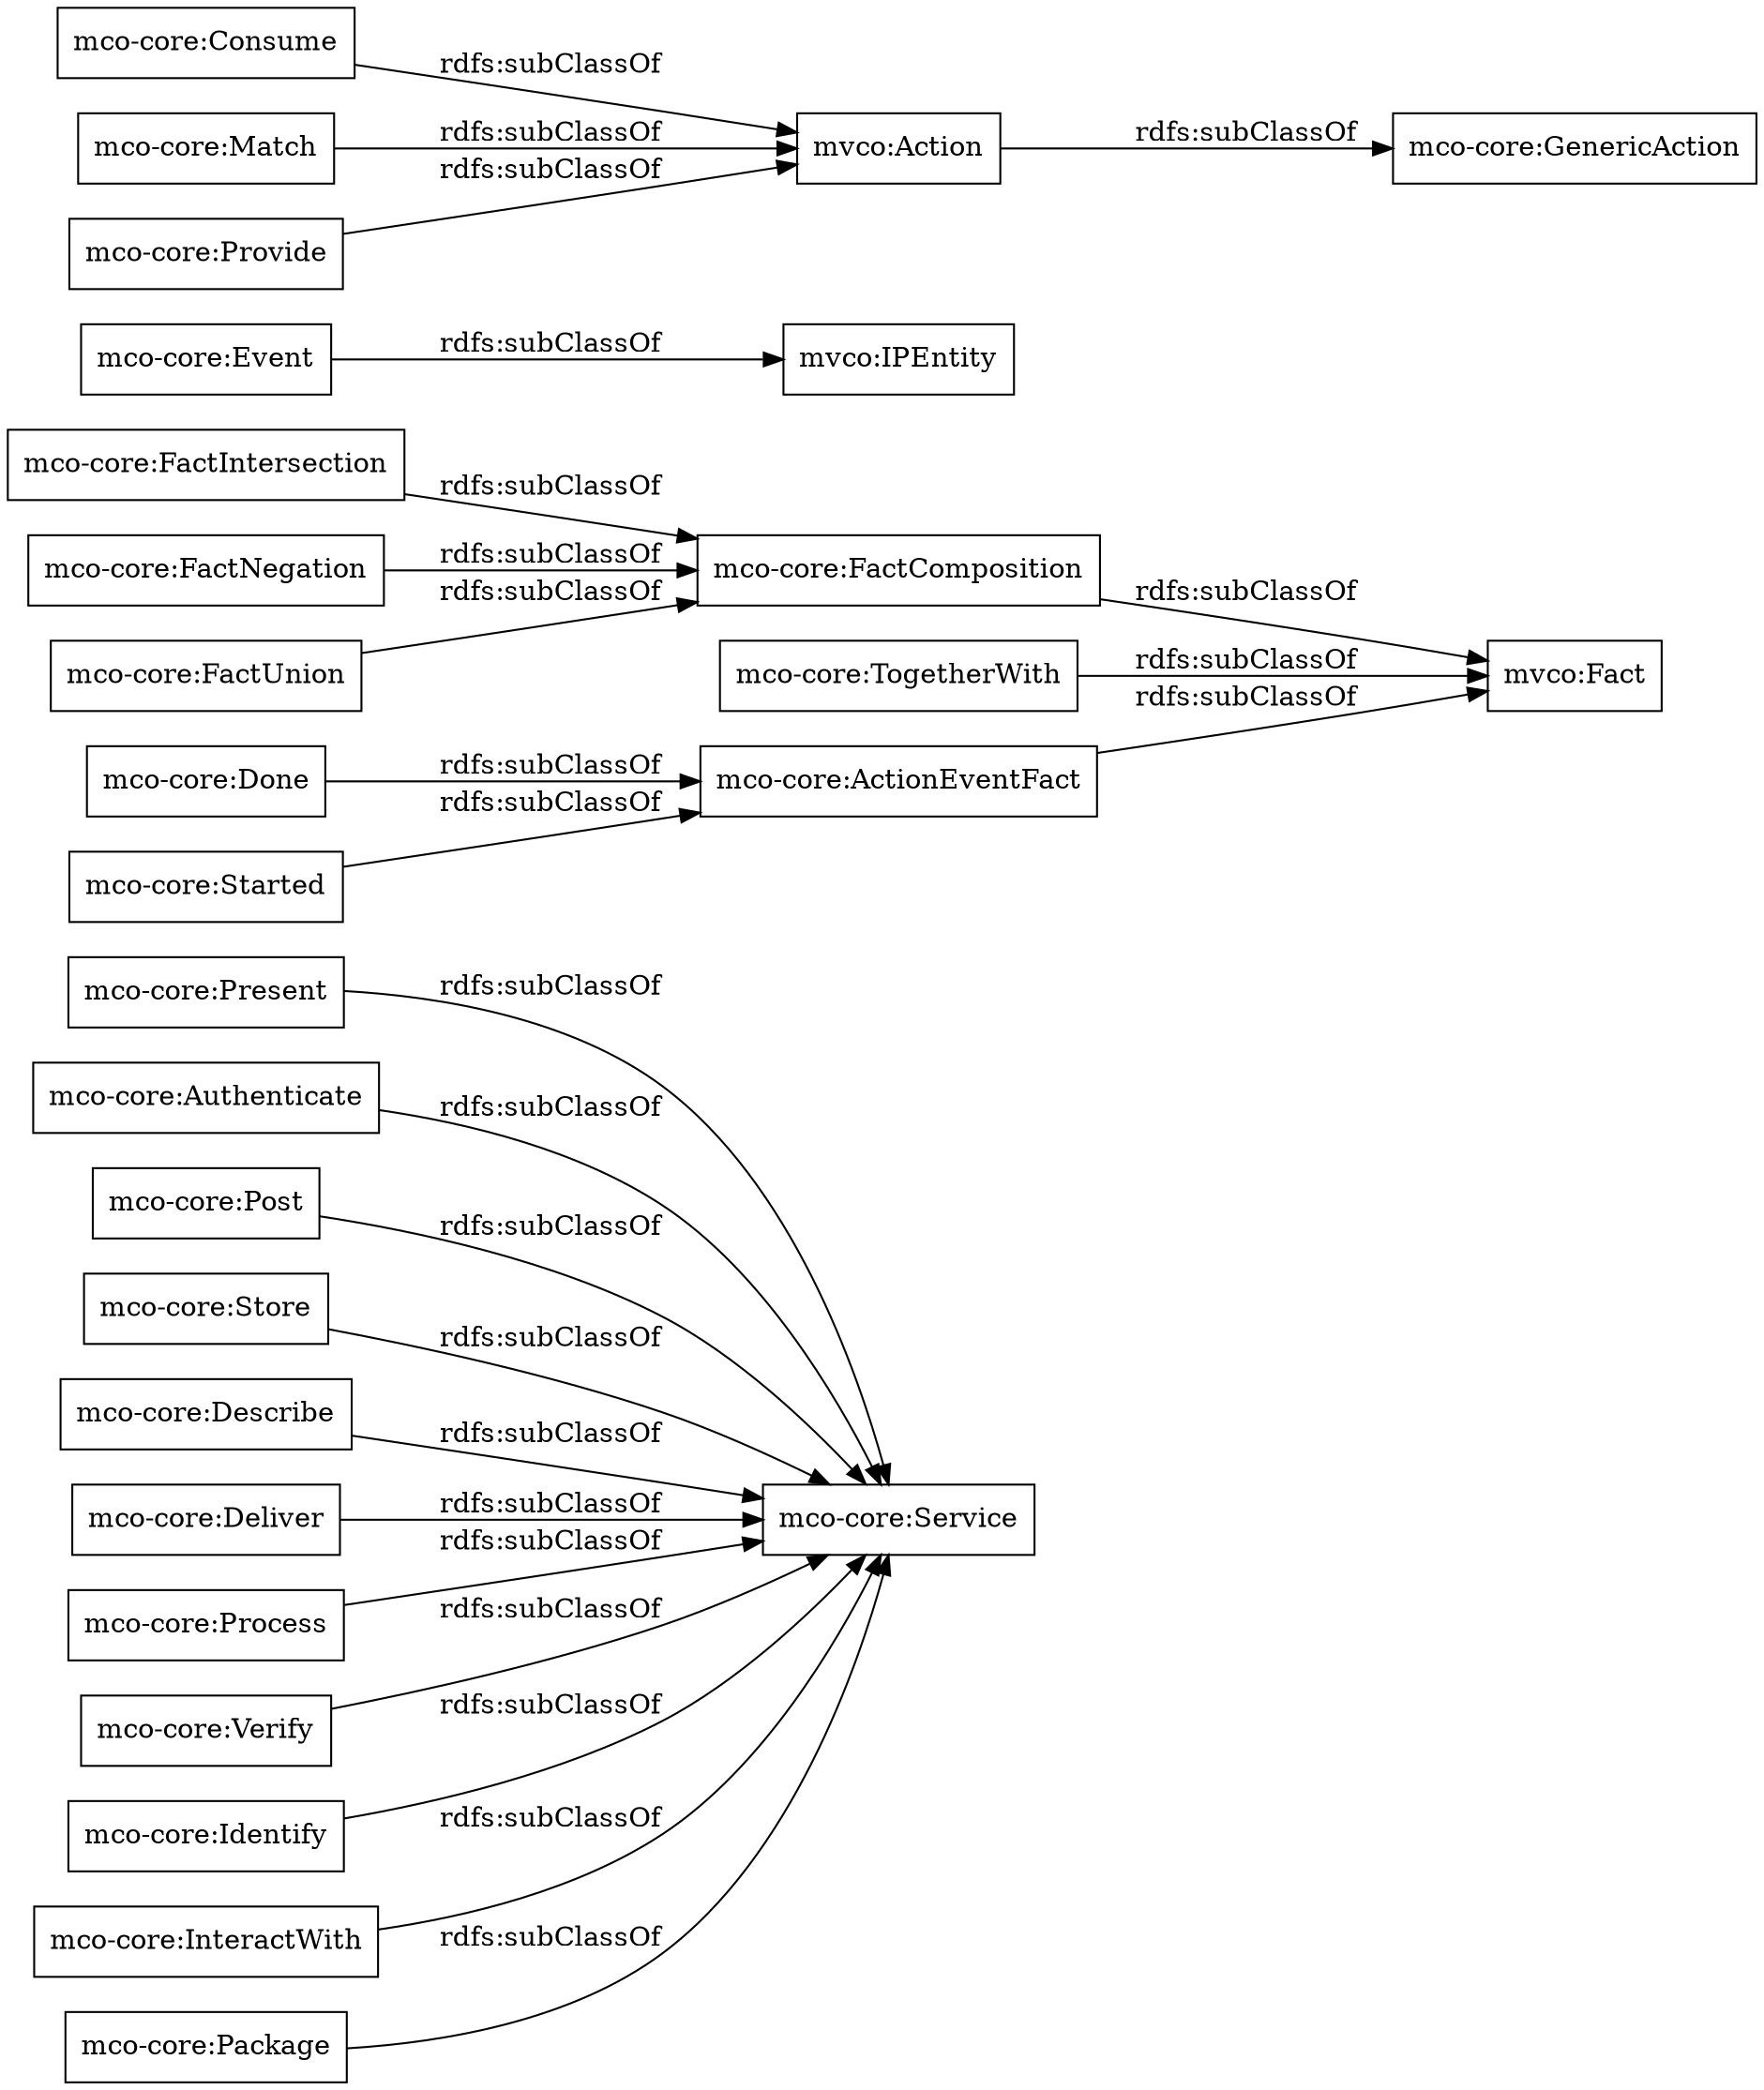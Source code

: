 digraph ar2dtool_diagram { 
rankdir=LR;
size="1000"
node [shape = rectangle, color="black"]; "mco-core:Present" "mco-core:ActionEventFact" "mco-core:Event" "mco-core:Authenticate" "mco-core:Post" "mco-core:Store" "mco-core:Consume" "mco-core:Describe" "mco-core:FactIntersection" "mvco:Fact" "mco-core:Deliver" "mco-core:FactNegation" "mco-core:Process" "mco-core:FactComposition" "mco-core:TogetherWith" "mco-core:Match" "mco-core:Service" "mvco:Action" "mco-core:FactUnion" "mco-core:Verify" "mco-core:Done" "mco-core:Provide" "mco-core:GenericAction" "mco-core:Identify" "mco-core:InteractWith" "mvco:IPEntity" "mco-core:Started" "mco-core:Package" ; /*classes style*/
	"mco-core:Match" -> "mvco:Action" [ label = "rdfs:subClassOf" ];
	"mco-core:Describe" -> "mco-core:Service" [ label = "rdfs:subClassOf" ];
	"mco-core:FactIntersection" -> "mco-core:FactComposition" [ label = "rdfs:subClassOf" ];
	"mco-core:Package" -> "mco-core:Service" [ label = "rdfs:subClassOf" ];
	"mco-core:Done" -> "mco-core:ActionEventFact" [ label = "rdfs:subClassOf" ];
	"mco-core:Deliver" -> "mco-core:Service" [ label = "rdfs:subClassOf" ];
	"mco-core:Verify" -> "mco-core:Service" [ label = "rdfs:subClassOf" ];
	"mco-core:Authenticate" -> "mco-core:Service" [ label = "rdfs:subClassOf" ];
	"mco-core:InteractWith" -> "mco-core:Service" [ label = "rdfs:subClassOf" ];
	"mco-core:Store" -> "mco-core:Service" [ label = "rdfs:subClassOf" ];
	"mco-core:Provide" -> "mvco:Action" [ label = "rdfs:subClassOf" ];
	"mco-core:Process" -> "mco-core:Service" [ label = "rdfs:subClassOf" ];
	"mco-core:Started" -> "mco-core:ActionEventFact" [ label = "rdfs:subClassOf" ];
	"mco-core:Identify" -> "mco-core:Service" [ label = "rdfs:subClassOf" ];
	"mco-core:Post" -> "mco-core:Service" [ label = "rdfs:subClassOf" ];
	"mco-core:TogetherWith" -> "mvco:Fact" [ label = "rdfs:subClassOf" ];
	"mco-core:FactNegation" -> "mco-core:FactComposition" [ label = "rdfs:subClassOf" ];
	"mco-core:Event" -> "mvco:IPEntity" [ label = "rdfs:subClassOf" ];
	"mco-core:FactUnion" -> "mco-core:FactComposition" [ label = "rdfs:subClassOf" ];
	"mco-core:Consume" -> "mvco:Action" [ label = "rdfs:subClassOf" ];
	"mco-core:FactComposition" -> "mvco:Fact" [ label = "rdfs:subClassOf" ];
	"mvco:Action" -> "mco-core:GenericAction" [ label = "rdfs:subClassOf" ];
	"mco-core:Present" -> "mco-core:Service" [ label = "rdfs:subClassOf" ];
	"mco-core:ActionEventFact" -> "mvco:Fact" [ label = "rdfs:subClassOf" ];

}

